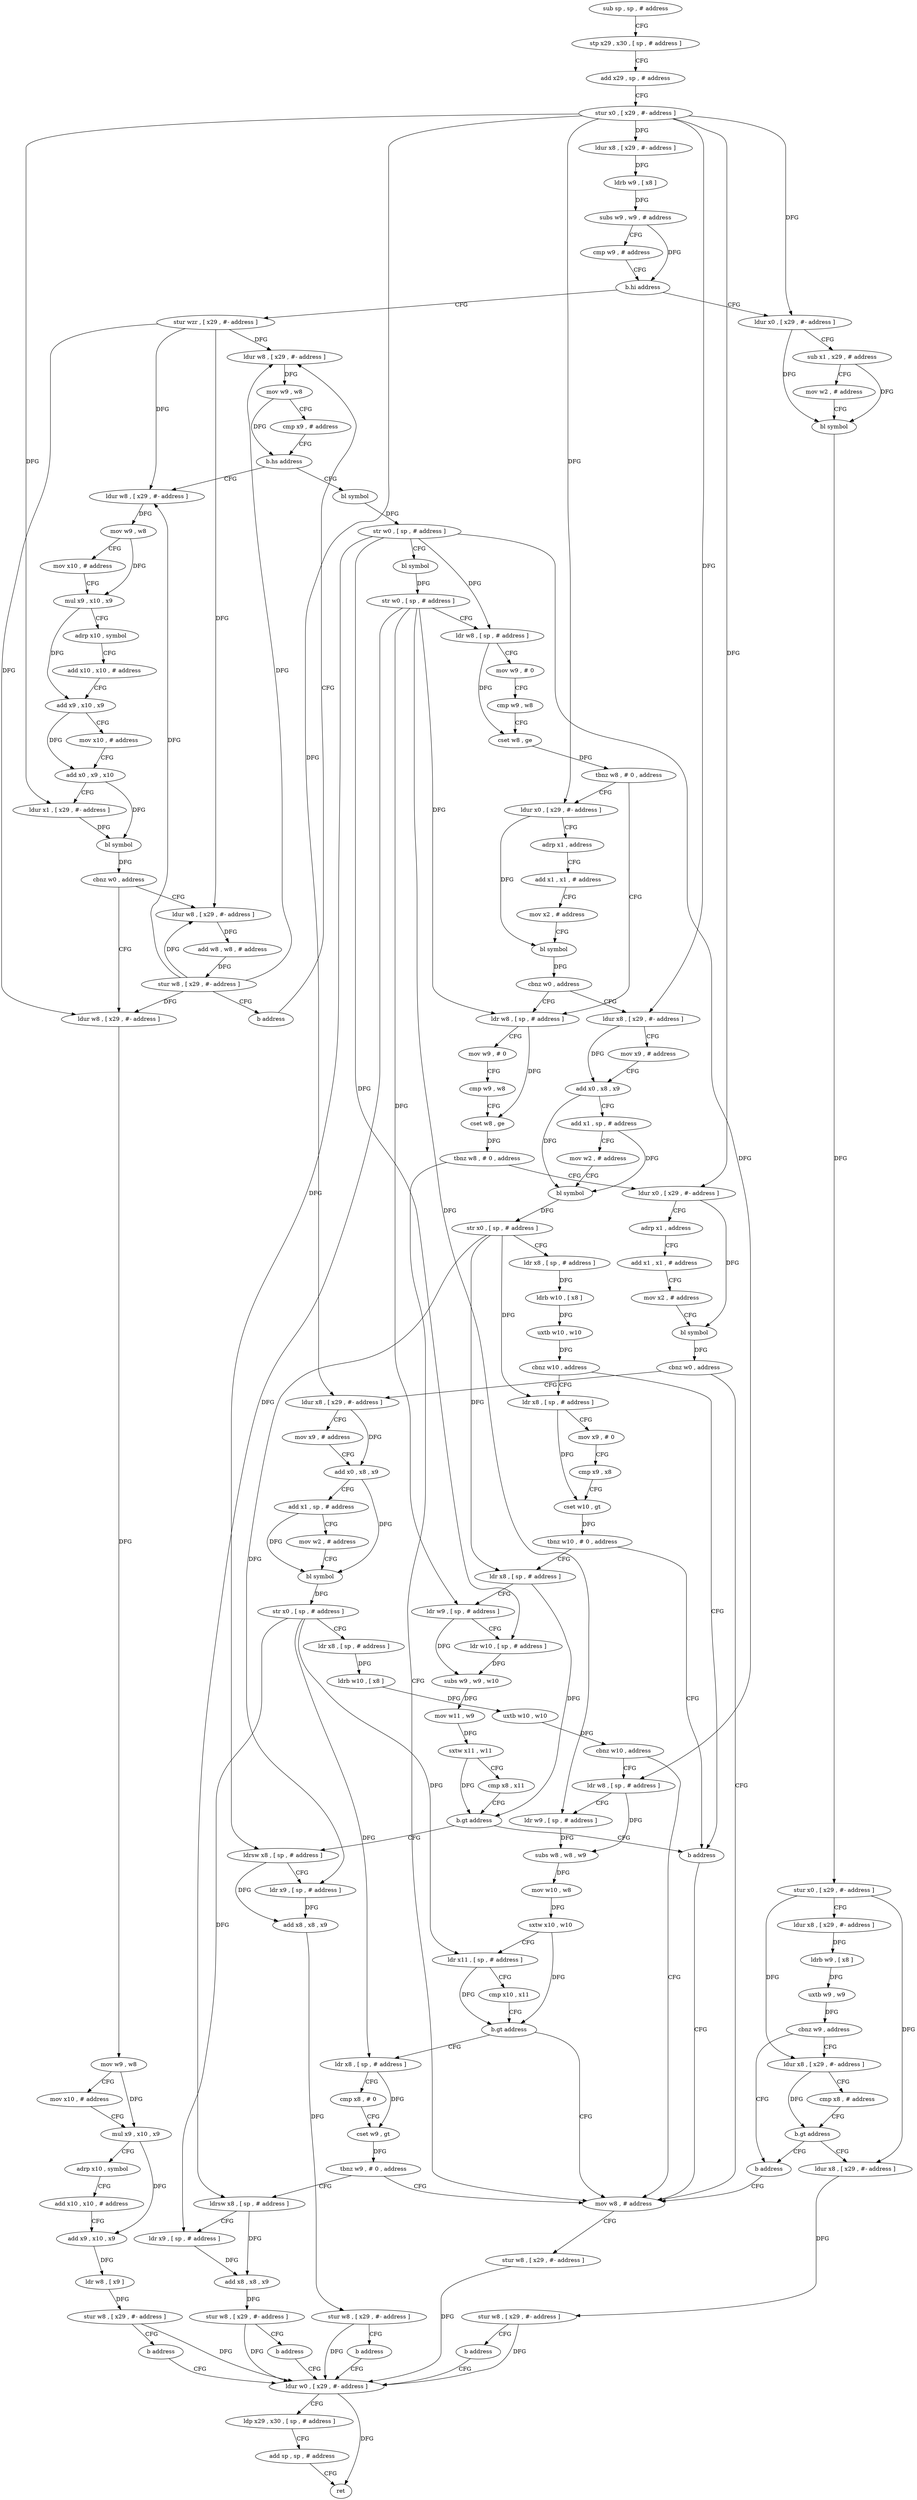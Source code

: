 digraph "func" {
"4219056" [label = "sub sp , sp , # address" ]
"4219060" [label = "stp x29 , x30 , [ sp , # address ]" ]
"4219064" [label = "add x29 , sp , # address" ]
"4219068" [label = "stur x0 , [ x29 , #- address ]" ]
"4219072" [label = "ldur x8 , [ x29 , #- address ]" ]
"4219076" [label = "ldrb w9 , [ x8 ]" ]
"4219080" [label = "subs w9 , w9 , # address" ]
"4219084" [label = "cmp w9 , # address" ]
"4219088" [label = "b.hi address" ]
"4219156" [label = "stur wzr , [ x29 , #- address ]" ]
"4219092" [label = "ldur x0 , [ x29 , #- address ]" ]
"4219160" [label = "ldur w8 , [ x29 , #- address ]" ]
"4219096" [label = "sub x1 , x29 , # address" ]
"4219100" [label = "mov w2 , # address" ]
"4219104" [label = "bl symbol" ]
"4219108" [label = "stur x0 , [ x29 , #- address ]" ]
"4219112" [label = "ldur x8 , [ x29 , #- address ]" ]
"4219116" [label = "ldrb w9 , [ x8 ]" ]
"4219120" [label = "uxtb w9 , w9" ]
"4219124" [label = "cbnz w9 , address" ]
"4219152" [label = "b address" ]
"4219128" [label = "ldur x8 , [ x29 , #- address ]" ]
"4219280" [label = "bl symbol" ]
"4219284" [label = "str w0 , [ sp , # address ]" ]
"4219288" [label = "bl symbol" ]
"4219292" [label = "str w0 , [ sp , # address ]" ]
"4219296" [label = "ldr w8 , [ sp , # address ]" ]
"4219300" [label = "mov w9 , # 0" ]
"4219304" [label = "cmp w9 , w8" ]
"4219308" [label = "cset w8 , ge" ]
"4219312" [label = "tbnz w8 , # 0 , address" ]
"4219460" [label = "ldr w8 , [ sp , # address ]" ]
"4219316" [label = "ldur x0 , [ x29 , #- address ]" ]
"4219176" [label = "ldur w8 , [ x29 , #- address ]" ]
"4219180" [label = "mov w9 , w8" ]
"4219184" [label = "mov x10 , # address" ]
"4219188" [label = "mul x9 , x10 , x9" ]
"4219192" [label = "adrp x10 , symbol" ]
"4219196" [label = "add x10 , x10 , # address" ]
"4219200" [label = "add x9 , x10 , x9" ]
"4219204" [label = "mov x10 , # address" ]
"4219208" [label = "add x0 , x9 , x10" ]
"4219212" [label = "ldur x1 , [ x29 , #- address ]" ]
"4219216" [label = "bl symbol" ]
"4219220" [label = "cbnz w0 , address" ]
"4219264" [label = "ldur w8 , [ x29 , #- address ]" ]
"4219224" [label = "ldur w8 , [ x29 , #- address ]" ]
"4219616" [label = "mov w8 , # address" ]
"4219132" [label = "cmp x8 , # address" ]
"4219136" [label = "b.gt address" ]
"4219140" [label = "ldur x8 , [ x29 , #- address ]" ]
"4219464" [label = "mov w9 , # 0" ]
"4219468" [label = "cmp w9 , w8" ]
"4219472" [label = "cset w8 , ge" ]
"4219476" [label = "tbnz w8 , # 0 , address" ]
"4219480" [label = "ldur x0 , [ x29 , #- address ]" ]
"4219320" [label = "adrp x1 , address" ]
"4219324" [label = "add x1 , x1 , # address" ]
"4219328" [label = "mov x2 , # address" ]
"4219332" [label = "bl symbol" ]
"4219336" [label = "cbnz w0 , address" ]
"4219340" [label = "ldur x8 , [ x29 , #- address ]" ]
"4219268" [label = "add w8 , w8 , # address" ]
"4219272" [label = "stur w8 , [ x29 , #- address ]" ]
"4219276" [label = "b address" ]
"4219228" [label = "mov w9 , w8" ]
"4219232" [label = "mov x10 , # address" ]
"4219236" [label = "mul x9 , x10 , x9" ]
"4219240" [label = "adrp x10 , symbol" ]
"4219244" [label = "add x10 , x10 , # address" ]
"4219248" [label = "add x9 , x10 , x9" ]
"4219252" [label = "ldr w8 , [ x9 ]" ]
"4219256" [label = "stur w8 , [ x29 , #- address ]" ]
"4219260" [label = "b address" ]
"4219624" [label = "ldur w0 , [ x29 , #- address ]" ]
"4219620" [label = "stur w8 , [ x29 , #- address ]" ]
"4219144" [label = "stur w8 , [ x29 , #- address ]" ]
"4219148" [label = "b address" ]
"4219484" [label = "adrp x1 , address" ]
"4219488" [label = "add x1 , x1 , # address" ]
"4219492" [label = "mov x2 , # address" ]
"4219496" [label = "bl symbol" ]
"4219500" [label = "cbnz w0 , address" ]
"4219504" [label = "ldur x8 , [ x29 , #- address ]" ]
"4219344" [label = "mov x9 , # address" ]
"4219348" [label = "add x0 , x8 , x9" ]
"4219352" [label = "add x1 , sp , # address" ]
"4219356" [label = "mov w2 , # address" ]
"4219360" [label = "bl symbol" ]
"4219364" [label = "str x0 , [ sp , # address ]" ]
"4219368" [label = "ldr x8 , [ sp , # address ]" ]
"4219372" [label = "ldrb w10 , [ x8 ]" ]
"4219376" [label = "uxtb w10 , w10" ]
"4219380" [label = "cbnz w10 , address" ]
"4219456" [label = "b address" ]
"4219384" [label = "ldr x8 , [ sp , # address ]" ]
"4219164" [label = "mov w9 , w8" ]
"4219168" [label = "cmp x9 , # address" ]
"4219172" [label = "b.hs address" ]
"4219628" [label = "ldp x29 , x30 , [ sp , # address ]" ]
"4219632" [label = "add sp , sp , # address" ]
"4219636" [label = "ret" ]
"4219508" [label = "mov x9 , # address" ]
"4219512" [label = "add x0 , x8 , x9" ]
"4219516" [label = "add x1 , sp , # address" ]
"4219520" [label = "mov w2 , # address" ]
"4219524" [label = "bl symbol" ]
"4219528" [label = "str x0 , [ sp , # address ]" ]
"4219532" [label = "ldr x8 , [ sp , # address ]" ]
"4219536" [label = "ldrb w10 , [ x8 ]" ]
"4219540" [label = "uxtb w10 , w10" ]
"4219544" [label = "cbnz w10 , address" ]
"4219548" [label = "ldr w8 , [ sp , # address ]" ]
"4219388" [label = "mov x9 , # 0" ]
"4219392" [label = "cmp x9 , x8" ]
"4219396" [label = "cset w10 , gt" ]
"4219400" [label = "tbnz w10 , # 0 , address" ]
"4219404" [label = "ldr x8 , [ sp , # address ]" ]
"4219552" [label = "ldr w9 , [ sp , # address ]" ]
"4219556" [label = "subs w8 , w8 , w9" ]
"4219560" [label = "mov w10 , w8" ]
"4219564" [label = "sxtw x10 , w10" ]
"4219568" [label = "ldr x11 , [ sp , # address ]" ]
"4219572" [label = "cmp x10 , x11" ]
"4219576" [label = "b.gt address" ]
"4219580" [label = "ldr x8 , [ sp , # address ]" ]
"4219408" [label = "ldr w9 , [ sp , # address ]" ]
"4219412" [label = "ldr w10 , [ sp , # address ]" ]
"4219416" [label = "subs w9 , w9 , w10" ]
"4219420" [label = "mov w11 , w9" ]
"4219424" [label = "sxtw x11 , w11" ]
"4219428" [label = "cmp x8 , x11" ]
"4219432" [label = "b.gt address" ]
"4219436" [label = "ldrsw x8 , [ sp , # address ]" ]
"4219584" [label = "cmp x8 , # 0" ]
"4219588" [label = "cset w9 , gt" ]
"4219592" [label = "tbnz w9 , # 0 , address" ]
"4219596" [label = "ldrsw x8 , [ sp , # address ]" ]
"4219440" [label = "ldr x9 , [ sp , # address ]" ]
"4219444" [label = "add x8 , x8 , x9" ]
"4219448" [label = "stur w8 , [ x29 , #- address ]" ]
"4219452" [label = "b address" ]
"4219600" [label = "ldr x9 , [ sp , # address ]" ]
"4219604" [label = "add x8 , x8 , x9" ]
"4219608" [label = "stur w8 , [ x29 , #- address ]" ]
"4219612" [label = "b address" ]
"4219056" -> "4219060" [ label = "CFG" ]
"4219060" -> "4219064" [ label = "CFG" ]
"4219064" -> "4219068" [ label = "CFG" ]
"4219068" -> "4219072" [ label = "DFG" ]
"4219068" -> "4219092" [ label = "DFG" ]
"4219068" -> "4219212" [ label = "DFG" ]
"4219068" -> "4219316" [ label = "DFG" ]
"4219068" -> "4219340" [ label = "DFG" ]
"4219068" -> "4219480" [ label = "DFG" ]
"4219068" -> "4219504" [ label = "DFG" ]
"4219072" -> "4219076" [ label = "DFG" ]
"4219076" -> "4219080" [ label = "DFG" ]
"4219080" -> "4219084" [ label = "CFG" ]
"4219080" -> "4219088" [ label = "DFG" ]
"4219084" -> "4219088" [ label = "CFG" ]
"4219088" -> "4219156" [ label = "CFG" ]
"4219088" -> "4219092" [ label = "CFG" ]
"4219156" -> "4219160" [ label = "DFG" ]
"4219156" -> "4219176" [ label = "DFG" ]
"4219156" -> "4219264" [ label = "DFG" ]
"4219156" -> "4219224" [ label = "DFG" ]
"4219092" -> "4219096" [ label = "CFG" ]
"4219092" -> "4219104" [ label = "DFG" ]
"4219160" -> "4219164" [ label = "DFG" ]
"4219096" -> "4219100" [ label = "CFG" ]
"4219096" -> "4219104" [ label = "DFG" ]
"4219100" -> "4219104" [ label = "CFG" ]
"4219104" -> "4219108" [ label = "DFG" ]
"4219108" -> "4219112" [ label = "CFG" ]
"4219108" -> "4219128" [ label = "DFG" ]
"4219108" -> "4219140" [ label = "DFG" ]
"4219112" -> "4219116" [ label = "DFG" ]
"4219116" -> "4219120" [ label = "DFG" ]
"4219120" -> "4219124" [ label = "DFG" ]
"4219124" -> "4219152" [ label = "CFG" ]
"4219124" -> "4219128" [ label = "CFG" ]
"4219152" -> "4219616" [ label = "CFG" ]
"4219128" -> "4219132" [ label = "CFG" ]
"4219128" -> "4219136" [ label = "DFG" ]
"4219280" -> "4219284" [ label = "DFG" ]
"4219284" -> "4219288" [ label = "CFG" ]
"4219284" -> "4219296" [ label = "DFG" ]
"4219284" -> "4219548" [ label = "DFG" ]
"4219284" -> "4219412" [ label = "DFG" ]
"4219284" -> "4219436" [ label = "DFG" ]
"4219288" -> "4219292" [ label = "DFG" ]
"4219292" -> "4219296" [ label = "CFG" ]
"4219292" -> "4219460" [ label = "DFG" ]
"4219292" -> "4219552" [ label = "DFG" ]
"4219292" -> "4219408" [ label = "DFG" ]
"4219292" -> "4219596" [ label = "DFG" ]
"4219296" -> "4219300" [ label = "CFG" ]
"4219296" -> "4219308" [ label = "DFG" ]
"4219300" -> "4219304" [ label = "CFG" ]
"4219304" -> "4219308" [ label = "CFG" ]
"4219308" -> "4219312" [ label = "DFG" ]
"4219312" -> "4219460" [ label = "CFG" ]
"4219312" -> "4219316" [ label = "CFG" ]
"4219460" -> "4219464" [ label = "CFG" ]
"4219460" -> "4219472" [ label = "DFG" ]
"4219316" -> "4219320" [ label = "CFG" ]
"4219316" -> "4219332" [ label = "DFG" ]
"4219176" -> "4219180" [ label = "DFG" ]
"4219180" -> "4219184" [ label = "CFG" ]
"4219180" -> "4219188" [ label = "DFG" ]
"4219184" -> "4219188" [ label = "CFG" ]
"4219188" -> "4219192" [ label = "CFG" ]
"4219188" -> "4219200" [ label = "DFG" ]
"4219192" -> "4219196" [ label = "CFG" ]
"4219196" -> "4219200" [ label = "CFG" ]
"4219200" -> "4219204" [ label = "CFG" ]
"4219200" -> "4219208" [ label = "DFG" ]
"4219204" -> "4219208" [ label = "CFG" ]
"4219208" -> "4219212" [ label = "CFG" ]
"4219208" -> "4219216" [ label = "DFG" ]
"4219212" -> "4219216" [ label = "DFG" ]
"4219216" -> "4219220" [ label = "DFG" ]
"4219220" -> "4219264" [ label = "CFG" ]
"4219220" -> "4219224" [ label = "CFG" ]
"4219264" -> "4219268" [ label = "DFG" ]
"4219224" -> "4219228" [ label = "DFG" ]
"4219616" -> "4219620" [ label = "CFG" ]
"4219132" -> "4219136" [ label = "CFG" ]
"4219136" -> "4219152" [ label = "CFG" ]
"4219136" -> "4219140" [ label = "CFG" ]
"4219140" -> "4219144" [ label = "DFG" ]
"4219464" -> "4219468" [ label = "CFG" ]
"4219468" -> "4219472" [ label = "CFG" ]
"4219472" -> "4219476" [ label = "DFG" ]
"4219476" -> "4219616" [ label = "CFG" ]
"4219476" -> "4219480" [ label = "CFG" ]
"4219480" -> "4219484" [ label = "CFG" ]
"4219480" -> "4219496" [ label = "DFG" ]
"4219320" -> "4219324" [ label = "CFG" ]
"4219324" -> "4219328" [ label = "CFG" ]
"4219328" -> "4219332" [ label = "CFG" ]
"4219332" -> "4219336" [ label = "DFG" ]
"4219336" -> "4219460" [ label = "CFG" ]
"4219336" -> "4219340" [ label = "CFG" ]
"4219340" -> "4219344" [ label = "CFG" ]
"4219340" -> "4219348" [ label = "DFG" ]
"4219268" -> "4219272" [ label = "DFG" ]
"4219272" -> "4219276" [ label = "CFG" ]
"4219272" -> "4219160" [ label = "DFG" ]
"4219272" -> "4219176" [ label = "DFG" ]
"4219272" -> "4219264" [ label = "DFG" ]
"4219272" -> "4219224" [ label = "DFG" ]
"4219276" -> "4219160" [ label = "CFG" ]
"4219228" -> "4219232" [ label = "CFG" ]
"4219228" -> "4219236" [ label = "DFG" ]
"4219232" -> "4219236" [ label = "CFG" ]
"4219236" -> "4219240" [ label = "CFG" ]
"4219236" -> "4219248" [ label = "DFG" ]
"4219240" -> "4219244" [ label = "CFG" ]
"4219244" -> "4219248" [ label = "CFG" ]
"4219248" -> "4219252" [ label = "DFG" ]
"4219252" -> "4219256" [ label = "DFG" ]
"4219256" -> "4219260" [ label = "CFG" ]
"4219256" -> "4219624" [ label = "DFG" ]
"4219260" -> "4219624" [ label = "CFG" ]
"4219624" -> "4219628" [ label = "CFG" ]
"4219624" -> "4219636" [ label = "DFG" ]
"4219620" -> "4219624" [ label = "DFG" ]
"4219144" -> "4219148" [ label = "CFG" ]
"4219144" -> "4219624" [ label = "DFG" ]
"4219148" -> "4219624" [ label = "CFG" ]
"4219484" -> "4219488" [ label = "CFG" ]
"4219488" -> "4219492" [ label = "CFG" ]
"4219492" -> "4219496" [ label = "CFG" ]
"4219496" -> "4219500" [ label = "DFG" ]
"4219500" -> "4219616" [ label = "CFG" ]
"4219500" -> "4219504" [ label = "CFG" ]
"4219504" -> "4219508" [ label = "CFG" ]
"4219504" -> "4219512" [ label = "DFG" ]
"4219344" -> "4219348" [ label = "CFG" ]
"4219348" -> "4219352" [ label = "CFG" ]
"4219348" -> "4219360" [ label = "DFG" ]
"4219352" -> "4219356" [ label = "CFG" ]
"4219352" -> "4219360" [ label = "DFG" ]
"4219356" -> "4219360" [ label = "CFG" ]
"4219360" -> "4219364" [ label = "DFG" ]
"4219364" -> "4219368" [ label = "CFG" ]
"4219364" -> "4219384" [ label = "DFG" ]
"4219364" -> "4219404" [ label = "DFG" ]
"4219364" -> "4219440" [ label = "DFG" ]
"4219368" -> "4219372" [ label = "DFG" ]
"4219372" -> "4219376" [ label = "DFG" ]
"4219376" -> "4219380" [ label = "DFG" ]
"4219380" -> "4219456" [ label = "CFG" ]
"4219380" -> "4219384" [ label = "CFG" ]
"4219456" -> "4219616" [ label = "CFG" ]
"4219384" -> "4219388" [ label = "CFG" ]
"4219384" -> "4219396" [ label = "DFG" ]
"4219164" -> "4219168" [ label = "CFG" ]
"4219164" -> "4219172" [ label = "DFG" ]
"4219168" -> "4219172" [ label = "CFG" ]
"4219172" -> "4219280" [ label = "CFG" ]
"4219172" -> "4219176" [ label = "CFG" ]
"4219628" -> "4219632" [ label = "CFG" ]
"4219632" -> "4219636" [ label = "CFG" ]
"4219508" -> "4219512" [ label = "CFG" ]
"4219512" -> "4219516" [ label = "CFG" ]
"4219512" -> "4219524" [ label = "DFG" ]
"4219516" -> "4219520" [ label = "CFG" ]
"4219516" -> "4219524" [ label = "DFG" ]
"4219520" -> "4219524" [ label = "CFG" ]
"4219524" -> "4219528" [ label = "DFG" ]
"4219528" -> "4219532" [ label = "CFG" ]
"4219528" -> "4219568" [ label = "DFG" ]
"4219528" -> "4219580" [ label = "DFG" ]
"4219528" -> "4219600" [ label = "DFG" ]
"4219532" -> "4219536" [ label = "DFG" ]
"4219536" -> "4219540" [ label = "DFG" ]
"4219540" -> "4219544" [ label = "DFG" ]
"4219544" -> "4219616" [ label = "CFG" ]
"4219544" -> "4219548" [ label = "CFG" ]
"4219548" -> "4219552" [ label = "CFG" ]
"4219548" -> "4219556" [ label = "DFG" ]
"4219388" -> "4219392" [ label = "CFG" ]
"4219392" -> "4219396" [ label = "CFG" ]
"4219396" -> "4219400" [ label = "DFG" ]
"4219400" -> "4219456" [ label = "CFG" ]
"4219400" -> "4219404" [ label = "CFG" ]
"4219404" -> "4219408" [ label = "CFG" ]
"4219404" -> "4219432" [ label = "DFG" ]
"4219552" -> "4219556" [ label = "DFG" ]
"4219556" -> "4219560" [ label = "DFG" ]
"4219560" -> "4219564" [ label = "DFG" ]
"4219564" -> "4219568" [ label = "CFG" ]
"4219564" -> "4219576" [ label = "DFG" ]
"4219568" -> "4219572" [ label = "CFG" ]
"4219568" -> "4219576" [ label = "DFG" ]
"4219572" -> "4219576" [ label = "CFG" ]
"4219576" -> "4219616" [ label = "CFG" ]
"4219576" -> "4219580" [ label = "CFG" ]
"4219580" -> "4219584" [ label = "CFG" ]
"4219580" -> "4219588" [ label = "DFG" ]
"4219408" -> "4219412" [ label = "CFG" ]
"4219408" -> "4219416" [ label = "DFG" ]
"4219412" -> "4219416" [ label = "DFG" ]
"4219416" -> "4219420" [ label = "DFG" ]
"4219420" -> "4219424" [ label = "DFG" ]
"4219424" -> "4219428" [ label = "CFG" ]
"4219424" -> "4219432" [ label = "DFG" ]
"4219428" -> "4219432" [ label = "CFG" ]
"4219432" -> "4219456" [ label = "CFG" ]
"4219432" -> "4219436" [ label = "CFG" ]
"4219436" -> "4219440" [ label = "CFG" ]
"4219436" -> "4219444" [ label = "DFG" ]
"4219584" -> "4219588" [ label = "CFG" ]
"4219588" -> "4219592" [ label = "DFG" ]
"4219592" -> "4219616" [ label = "CFG" ]
"4219592" -> "4219596" [ label = "CFG" ]
"4219596" -> "4219600" [ label = "CFG" ]
"4219596" -> "4219604" [ label = "DFG" ]
"4219440" -> "4219444" [ label = "DFG" ]
"4219444" -> "4219448" [ label = "DFG" ]
"4219448" -> "4219452" [ label = "CFG" ]
"4219448" -> "4219624" [ label = "DFG" ]
"4219452" -> "4219624" [ label = "CFG" ]
"4219600" -> "4219604" [ label = "DFG" ]
"4219604" -> "4219608" [ label = "DFG" ]
"4219608" -> "4219612" [ label = "CFG" ]
"4219608" -> "4219624" [ label = "DFG" ]
"4219612" -> "4219624" [ label = "CFG" ]
}
